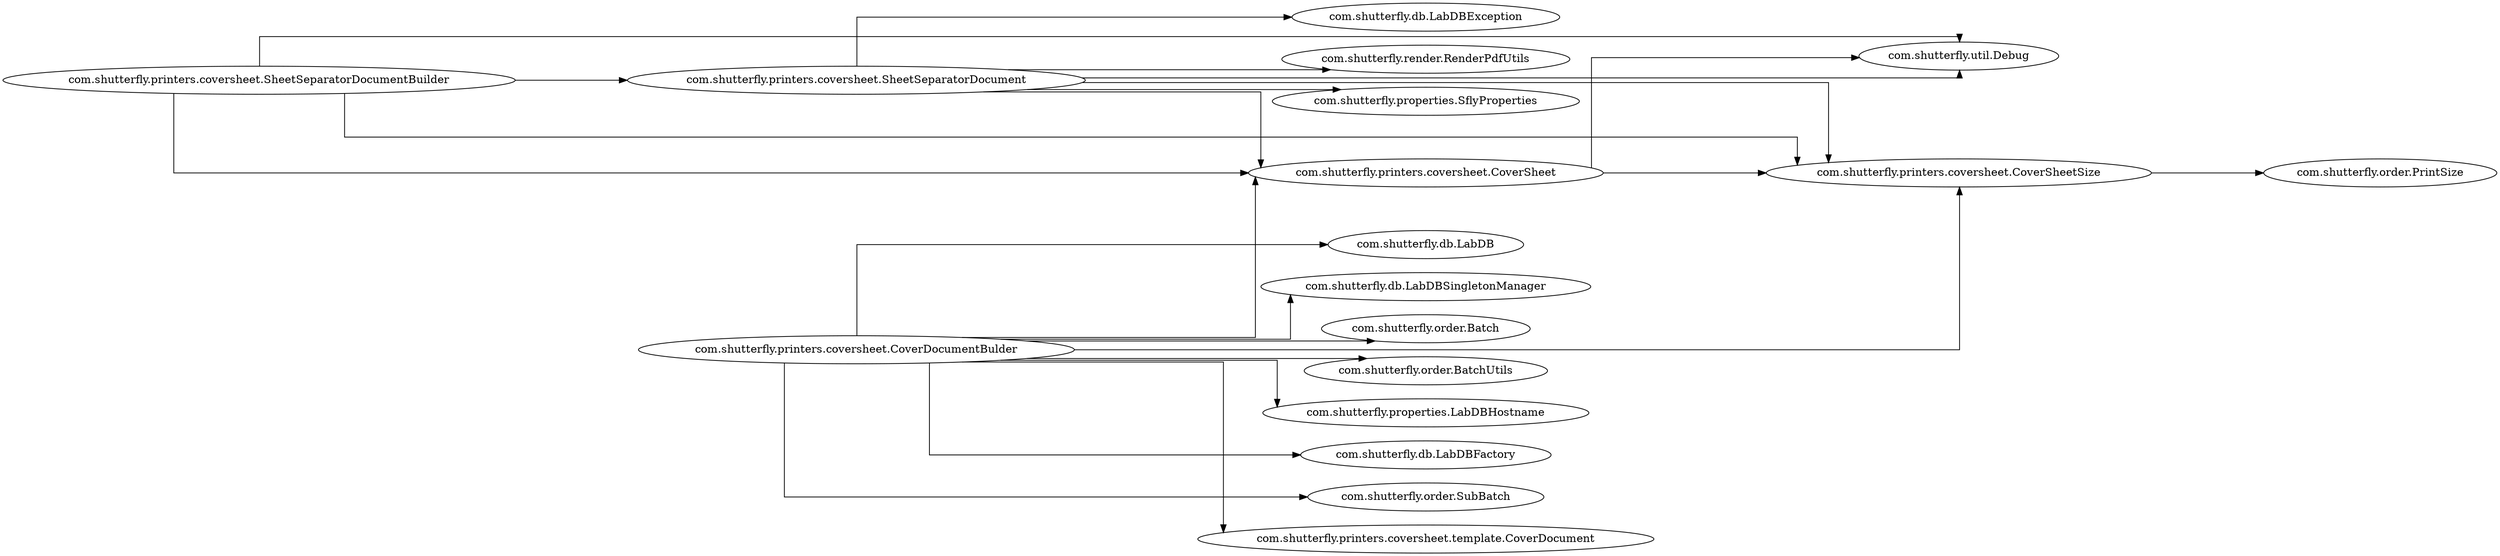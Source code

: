 digraph dependencyGraph {
 concentrate=true;
 rankdir="LR"; 
ranksep="2.0";
"com.shutterfly.printers.coversheet.CoverDocumentBulder"; 
"com.shutterfly.printers.coversheet.CoverDocumentBulder"->"com.shutterfly.printers.coversheet.CoverSheet";
"com.shutterfly.printers.coversheet.CoverDocumentBulder"->"com.shutterfly.printers.coversheet.template.CoverDocument";
"com.shutterfly.printers.coversheet.CoverDocumentBulder"->"com.shutterfly.db.LabDB";
"com.shutterfly.printers.coversheet.CoverDocumentBulder"->"com.shutterfly.db.LabDBSingletonManager";
"com.shutterfly.printers.coversheet.CoverDocumentBulder"->"com.shutterfly.order.Batch";
"com.shutterfly.printers.coversheet.CoverDocumentBulder"->"com.shutterfly.order.BatchUtils";
"com.shutterfly.printers.coversheet.CoverDocumentBulder"->"com.shutterfly.properties.LabDBHostname";
"com.shutterfly.printers.coversheet.CoverDocumentBulder"->"com.shutterfly.db.LabDBFactory";
"com.shutterfly.printers.coversheet.CoverDocumentBulder"->"com.shutterfly.printers.coversheet.CoverSheetSize";
"com.shutterfly.printers.coversheet.CoverDocumentBulder"->"com.shutterfly.order.SubBatch";
"com.shutterfly.printers.coversheet.CoverSheet"; 
"com.shutterfly.printers.coversheet.CoverSheet"->"com.shutterfly.printers.coversheet.CoverSheetSize";
"com.shutterfly.printers.coversheet.CoverSheet"->"com.shutterfly.util.Debug";
"com.shutterfly.printers.coversheet.CoverSheetSize"; 
"com.shutterfly.printers.coversheet.CoverSheetSize"->"com.shutterfly.order.PrintSize";
"com.shutterfly.printers.coversheet.SheetSeparatorDocument"; 
"com.shutterfly.printers.coversheet.SheetSeparatorDocument"->"com.shutterfly.printers.coversheet.CoverSheet";
"com.shutterfly.printers.coversheet.SheetSeparatorDocument"->"com.shutterfly.printers.coversheet.CoverSheetSize";
"com.shutterfly.printers.coversheet.SheetSeparatorDocument"->"com.shutterfly.db.LabDBException";
"com.shutterfly.printers.coversheet.SheetSeparatorDocument"->"com.shutterfly.util.Debug";
"com.shutterfly.printers.coversheet.SheetSeparatorDocument"->"com.shutterfly.render.RenderPdfUtils";
"com.shutterfly.printers.coversheet.SheetSeparatorDocument"->"com.shutterfly.properties.SflyProperties";
"com.shutterfly.printers.coversheet.SheetSeparatorDocumentBuilder"; 
"com.shutterfly.printers.coversheet.SheetSeparatorDocumentBuilder"->"com.shutterfly.printers.coversheet.CoverSheet";
"com.shutterfly.printers.coversheet.SheetSeparatorDocumentBuilder"->"com.shutterfly.printers.coversheet.SheetSeparatorDocument";
"com.shutterfly.printers.coversheet.SheetSeparatorDocumentBuilder"->"com.shutterfly.printers.coversheet.CoverSheetSize";
"com.shutterfly.printers.coversheet.SheetSeparatorDocumentBuilder"->"com.shutterfly.util.Debug";
splines="ortho";
}